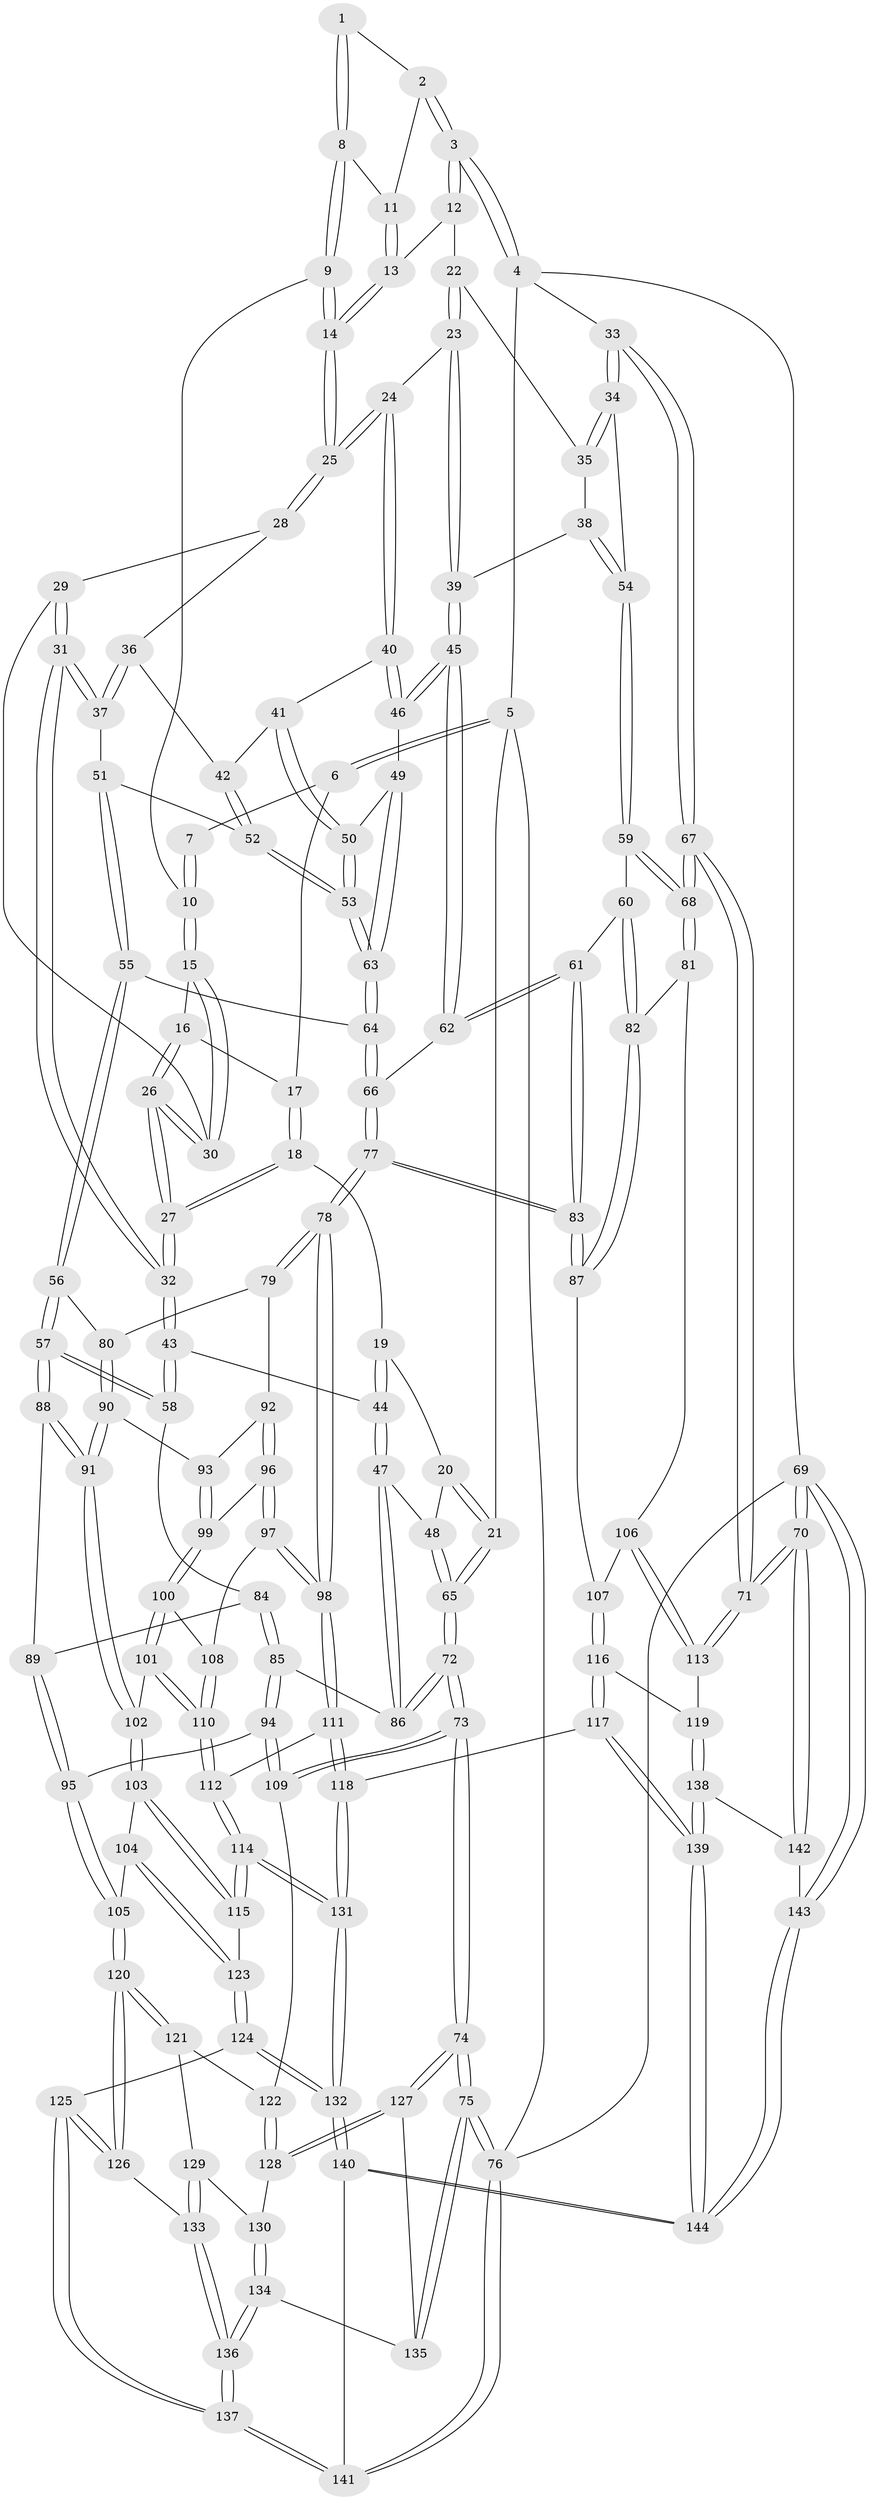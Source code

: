 // coarse degree distribution, {3: 0.7623762376237624, 4: 0.09900990099009901, 2: 0.07920792079207921, 5: 0.04950495049504951, 6: 0.009900990099009901}
// Generated by graph-tools (version 1.1) at 2025/54/03/04/25 22:54:31]
// undirected, 144 vertices, 357 edges
graph export_dot {
  node [color=gray90,style=filled];
  1 [pos="+0.5326268691386978+0"];
  2 [pos="+0.7676313557291051+0"];
  3 [pos="+1+0"];
  4 [pos="+1+0"];
  5 [pos="+0+0"];
  6 [pos="+0.09999390995581664+0"];
  7 [pos="+0.39898586848333384+0"];
  8 [pos="+0.5333458225497897+0.07355831813221635"];
  9 [pos="+0.517024581601838+0.09567866304530423"];
  10 [pos="+0.46243826575390223+0.10226374934657093"];
  11 [pos="+0.6148527600404696+0.045343469079876214"];
  12 [pos="+0.7442678275905145+0.09173831493682455"];
  13 [pos="+0.653824924996089+0.11533295735300225"];
  14 [pos="+0.6035590017659745+0.1854041791946793"];
  15 [pos="+0.4390292324756045+0.12054584531201189"];
  16 [pos="+0.31377683281741947+0.08335576567994521"];
  17 [pos="+0.21013673906625635+0"];
  18 [pos="+0.19799252121754968+0.21770393895662019"];
  19 [pos="+0.15624743242463443+0.24199817377886224"];
  20 [pos="+0.11539855674880987+0.2453890877346911"];
  21 [pos="+0+0"];
  22 [pos="+0.7205434987611495+0.22221835478738425"];
  23 [pos="+0.656479399228622+0.23639949861470405"];
  24 [pos="+0.6221693947998259+0.23161819135414627"];
  25 [pos="+0.6070335730879384+0.2162924341598372"];
  26 [pos="+0.3086482093754033+0.22794125393636233"];
  27 [pos="+0.30137661472550875+0.25333995398776404"];
  28 [pos="+0.5150183819554267+0.2438159840789215"];
  29 [pos="+0.4491493002037158+0.20576533479592013"];
  30 [pos="+0.4380296662576396+0.14033186435095987"];
  31 [pos="+0.37080040734626046+0.2897785999756191"];
  32 [pos="+0.32942084188764226+0.3014806485890256"];
  33 [pos="+1+0"];
  34 [pos="+0.9248504006392594+0.2096665143692583"];
  35 [pos="+0.7669846225037074+0.2422747612469796"];
  36 [pos="+0.509425627086519+0.2645190402482696"];
  37 [pos="+0.4188776348295325+0.308439514548572"];
  38 [pos="+0.7563677915519581+0.31422688742729865"];
  39 [pos="+0.7098356036477286+0.3355831173493622"];
  40 [pos="+0.6127253918278603+0.2852067016810658"];
  41 [pos="+0.5698564342860539+0.3206674609213102"];
  42 [pos="+0.509313264884225+0.31364226347842616"];
  43 [pos="+0.28983257022651515+0.43035813050432453"];
  44 [pos="+0.2377563252576927+0.4334679596108505"];
  45 [pos="+0.6726234239134194+0.41874035895249867"];
  46 [pos="+0.6464611247346459+0.3925960864693003"];
  47 [pos="+0.1489257677586406+0.4625820699611568"];
  48 [pos="+0.07084561312544391+0.3661385703182454"];
  49 [pos="+0.5977414710588075+0.3831183930329748"];
  50 [pos="+0.5642777047546657+0.34923793399005"];
  51 [pos="+0.4234676308787995+0.3118183258771768"];
  52 [pos="+0.4942377039295167+0.34310322686694933"];
  53 [pos="+0.500441155955891+0.3776086333330468"];
  54 [pos="+0.8390835681578029+0.3900486991166255"];
  55 [pos="+0.4623890992868835+0.4669085282506018"];
  56 [pos="+0.3876876169404139+0.4945868118543784"];
  57 [pos="+0.359390080048447+0.49026929989584966"];
  58 [pos="+0.35085564671999137+0.4852147206716104"];
  59 [pos="+0.8365108300315932+0.43212543107898127"];
  60 [pos="+0.7874183530264044+0.46556902863240723"];
  61 [pos="+0.7340522183651327+0.471783460833441"];
  62 [pos="+0.6754925989716177+0.4274448105452198"];
  63 [pos="+0.49454721084025566+0.41685149072579236"];
  64 [pos="+0.4727765331346374+0.46411481114087333"];
  65 [pos="+0+0.3150485049840565"];
  66 [pos="+0.5432796161641269+0.4954058141761718"];
  67 [pos="+1+0.5264109043417627"];
  68 [pos="+1+0.5264702011785228"];
  69 [pos="+1+1"];
  70 [pos="+1+1"];
  71 [pos="+1+0.7882809965011244"];
  72 [pos="+0+0.5429680926574467"];
  73 [pos="+0+0.6484585836537786"];
  74 [pos="+0+0.7959076899545549"];
  75 [pos="+0+1"];
  76 [pos="+0+1"];
  77 [pos="+0.6208373284804382+0.6704453021957871"];
  78 [pos="+0.6201233405094132+0.6714031910547937"];
  79 [pos="+0.4376414842676275+0.549702403714898"];
  80 [pos="+0.3878317517593356+0.494868921907963"];
  81 [pos="+0.9340296174167045+0.6016817655940715"];
  82 [pos="+0.8123667153646814+0.5283022021626954"];
  83 [pos="+0.6579952119819951+0.6514688657424497"];
  84 [pos="+0.265063162152756+0.5803627802358936"];
  85 [pos="+0.13359108851670431+0.5954265829487074"];
  86 [pos="+0.12541855808232588+0.5013209428277392"];
  87 [pos="+0.817567720540805+0.6764697238369426"];
  88 [pos="+0.33006970522633733+0.6207805049545274"];
  89 [pos="+0.24917669037329568+0.6230254307184845"];
  90 [pos="+0.41950550034217904+0.6300947404861563"];
  91 [pos="+0.3301200657799871+0.686470461496979"];
  92 [pos="+0.47978248334515183+0.6300958797961079"];
  93 [pos="+0.42309080080007494+0.6345125462266354"];
  94 [pos="+0.13152113078092761+0.6695680973675275"];
  95 [pos="+0.18921117107765476+0.6854723248719542"];
  96 [pos="+0.495134939736699+0.6396193039904752"];
  97 [pos="+0.5476867624204508+0.6628680404144328"];
  98 [pos="+0.6146332401955277+0.6808752070249988"];
  99 [pos="+0.4300143087831374+0.6607967373554663"];
  100 [pos="+0.4304837673518491+0.6670876099742875"];
  101 [pos="+0.3861861790654576+0.6976455275211239"];
  102 [pos="+0.32868695357988204+0.6929746141908825"];
  103 [pos="+0.31901868578362425+0.704105060743918"];
  104 [pos="+0.29869414226511987+0.7232245674670862"];
  105 [pos="+0.26135587023981716+0.7294584246584753"];
  106 [pos="+0.8370897282129094+0.6733596861317984"];
  107 [pos="+0.8201248658766644+0.6779824997813554"];
  108 [pos="+0.43673364001625453+0.6724066089861096"];
  109 [pos="+0.11886778300251477+0.6794031978574302"];
  110 [pos="+0.47220194592992554+0.7675758715528544"];
  111 [pos="+0.6140017292571752+0.6834179243700608"];
  112 [pos="+0.48543570024299554+0.7848937852707848"];
  113 [pos="+1+0.8012315741991272"];
  114 [pos="+0.48395741594441066+0.7877485488381594"];
  115 [pos="+0.47072787671275473+0.7869290133288277"];
  116 [pos="+0.8254272149329847+0.7887596871551086"];
  117 [pos="+0.7293551294033965+0.8855556855650143"];
  118 [pos="+0.6947898193866768+0.863218236334981"];
  119 [pos="+0.9581650064808818+0.8328014530260057"];
  120 [pos="+0.23850707247301942+0.8330365604341357"];
  121 [pos="+0.1223949317205012+0.7757319924148182"];
  122 [pos="+0.10735204041705369+0.7351246799446546"];
  123 [pos="+0.35314804136857547+0.7901079870825404"];
  124 [pos="+0.3374271386920658+0.8816524448497366"];
  125 [pos="+0.24388845123471628+0.8596296514306552"];
  126 [pos="+0.2390087369328382+0.8539865997262355"];
  127 [pos="+0.0007565135872686798+0.8272408592633769"];
  128 [pos="+0.018917661835620495+0.81709184413319"];
  129 [pos="+0.1271703486059546+0.8355093332282875"];
  130 [pos="+0.11065770119050634+0.8509004390907957"];
  131 [pos="+0.4817793461263404+0.9305622233782233"];
  132 [pos="+0.4446358951769754+0.9971294515452529"];
  133 [pos="+0.18330390304048338+0.8659131484704563"];
  134 [pos="+0.07791836782268226+0.9262658631745935"];
  135 [pos="+0.06917681479152117+0.924678518491289"];
  136 [pos="+0.12193234841102146+0.9605828767593299"];
  137 [pos="+0.20768041873912393+1"];
  138 [pos="+0.886452673254896+0.9274321885885534"];
  139 [pos="+0.7558852392165404+0.9563999511052216"];
  140 [pos="+0.4274840240076398+1"];
  141 [pos="+0.24683940586967648+1"];
  142 [pos="+0.8962583602408637+0.9382990896570532"];
  143 [pos="+1+1"];
  144 [pos="+0.7100422773783313+1"];
  1 -- 2;
  1 -- 8;
  1 -- 8;
  2 -- 3;
  2 -- 3;
  2 -- 11;
  3 -- 4;
  3 -- 4;
  3 -- 12;
  3 -- 12;
  4 -- 5;
  4 -- 33;
  4 -- 69;
  5 -- 6;
  5 -- 6;
  5 -- 21;
  5 -- 76;
  6 -- 7;
  6 -- 17;
  7 -- 10;
  7 -- 10;
  8 -- 9;
  8 -- 9;
  8 -- 11;
  9 -- 10;
  9 -- 14;
  9 -- 14;
  10 -- 15;
  10 -- 15;
  11 -- 13;
  11 -- 13;
  12 -- 13;
  12 -- 22;
  13 -- 14;
  13 -- 14;
  14 -- 25;
  14 -- 25;
  15 -- 16;
  15 -- 30;
  15 -- 30;
  16 -- 17;
  16 -- 26;
  16 -- 26;
  17 -- 18;
  17 -- 18;
  18 -- 19;
  18 -- 27;
  18 -- 27;
  19 -- 20;
  19 -- 44;
  19 -- 44;
  20 -- 21;
  20 -- 21;
  20 -- 48;
  21 -- 65;
  21 -- 65;
  22 -- 23;
  22 -- 23;
  22 -- 35;
  23 -- 24;
  23 -- 39;
  23 -- 39;
  24 -- 25;
  24 -- 25;
  24 -- 40;
  24 -- 40;
  25 -- 28;
  25 -- 28;
  26 -- 27;
  26 -- 27;
  26 -- 30;
  26 -- 30;
  27 -- 32;
  27 -- 32;
  28 -- 29;
  28 -- 36;
  29 -- 30;
  29 -- 31;
  29 -- 31;
  31 -- 32;
  31 -- 32;
  31 -- 37;
  31 -- 37;
  32 -- 43;
  32 -- 43;
  33 -- 34;
  33 -- 34;
  33 -- 67;
  33 -- 67;
  34 -- 35;
  34 -- 35;
  34 -- 54;
  35 -- 38;
  36 -- 37;
  36 -- 37;
  36 -- 42;
  37 -- 51;
  38 -- 39;
  38 -- 54;
  38 -- 54;
  39 -- 45;
  39 -- 45;
  40 -- 41;
  40 -- 46;
  40 -- 46;
  41 -- 42;
  41 -- 50;
  41 -- 50;
  42 -- 52;
  42 -- 52;
  43 -- 44;
  43 -- 58;
  43 -- 58;
  44 -- 47;
  44 -- 47;
  45 -- 46;
  45 -- 46;
  45 -- 62;
  45 -- 62;
  46 -- 49;
  47 -- 48;
  47 -- 86;
  47 -- 86;
  48 -- 65;
  48 -- 65;
  49 -- 50;
  49 -- 63;
  49 -- 63;
  50 -- 53;
  50 -- 53;
  51 -- 52;
  51 -- 55;
  51 -- 55;
  52 -- 53;
  52 -- 53;
  53 -- 63;
  53 -- 63;
  54 -- 59;
  54 -- 59;
  55 -- 56;
  55 -- 56;
  55 -- 64;
  56 -- 57;
  56 -- 57;
  56 -- 80;
  57 -- 58;
  57 -- 58;
  57 -- 88;
  57 -- 88;
  58 -- 84;
  59 -- 60;
  59 -- 68;
  59 -- 68;
  60 -- 61;
  60 -- 82;
  60 -- 82;
  61 -- 62;
  61 -- 62;
  61 -- 83;
  61 -- 83;
  62 -- 66;
  63 -- 64;
  63 -- 64;
  64 -- 66;
  64 -- 66;
  65 -- 72;
  65 -- 72;
  66 -- 77;
  66 -- 77;
  67 -- 68;
  67 -- 68;
  67 -- 71;
  67 -- 71;
  68 -- 81;
  68 -- 81;
  69 -- 70;
  69 -- 70;
  69 -- 143;
  69 -- 143;
  69 -- 76;
  70 -- 71;
  70 -- 71;
  70 -- 142;
  70 -- 142;
  71 -- 113;
  71 -- 113;
  72 -- 73;
  72 -- 73;
  72 -- 86;
  72 -- 86;
  73 -- 74;
  73 -- 74;
  73 -- 109;
  73 -- 109;
  74 -- 75;
  74 -- 75;
  74 -- 127;
  74 -- 127;
  75 -- 76;
  75 -- 76;
  75 -- 135;
  75 -- 135;
  76 -- 141;
  76 -- 141;
  77 -- 78;
  77 -- 78;
  77 -- 83;
  77 -- 83;
  78 -- 79;
  78 -- 79;
  78 -- 98;
  78 -- 98;
  79 -- 80;
  79 -- 92;
  80 -- 90;
  80 -- 90;
  81 -- 82;
  81 -- 106;
  82 -- 87;
  82 -- 87;
  83 -- 87;
  83 -- 87;
  84 -- 85;
  84 -- 85;
  84 -- 89;
  85 -- 86;
  85 -- 94;
  85 -- 94;
  87 -- 107;
  88 -- 89;
  88 -- 91;
  88 -- 91;
  89 -- 95;
  89 -- 95;
  90 -- 91;
  90 -- 91;
  90 -- 93;
  91 -- 102;
  91 -- 102;
  92 -- 93;
  92 -- 96;
  92 -- 96;
  93 -- 99;
  93 -- 99;
  94 -- 95;
  94 -- 109;
  94 -- 109;
  95 -- 105;
  95 -- 105;
  96 -- 97;
  96 -- 97;
  96 -- 99;
  97 -- 98;
  97 -- 98;
  97 -- 108;
  98 -- 111;
  98 -- 111;
  99 -- 100;
  99 -- 100;
  100 -- 101;
  100 -- 101;
  100 -- 108;
  101 -- 102;
  101 -- 110;
  101 -- 110;
  102 -- 103;
  102 -- 103;
  103 -- 104;
  103 -- 115;
  103 -- 115;
  104 -- 105;
  104 -- 123;
  104 -- 123;
  105 -- 120;
  105 -- 120;
  106 -- 107;
  106 -- 113;
  106 -- 113;
  107 -- 116;
  107 -- 116;
  108 -- 110;
  108 -- 110;
  109 -- 122;
  110 -- 112;
  110 -- 112;
  111 -- 112;
  111 -- 118;
  111 -- 118;
  112 -- 114;
  112 -- 114;
  113 -- 119;
  114 -- 115;
  114 -- 115;
  114 -- 131;
  114 -- 131;
  115 -- 123;
  116 -- 117;
  116 -- 117;
  116 -- 119;
  117 -- 118;
  117 -- 139;
  117 -- 139;
  118 -- 131;
  118 -- 131;
  119 -- 138;
  119 -- 138;
  120 -- 121;
  120 -- 121;
  120 -- 126;
  120 -- 126;
  121 -- 122;
  121 -- 129;
  122 -- 128;
  122 -- 128;
  123 -- 124;
  123 -- 124;
  124 -- 125;
  124 -- 132;
  124 -- 132;
  125 -- 126;
  125 -- 126;
  125 -- 137;
  125 -- 137;
  126 -- 133;
  127 -- 128;
  127 -- 128;
  127 -- 135;
  128 -- 130;
  129 -- 130;
  129 -- 133;
  129 -- 133;
  130 -- 134;
  130 -- 134;
  131 -- 132;
  131 -- 132;
  132 -- 140;
  132 -- 140;
  133 -- 136;
  133 -- 136;
  134 -- 135;
  134 -- 136;
  134 -- 136;
  136 -- 137;
  136 -- 137;
  137 -- 141;
  137 -- 141;
  138 -- 139;
  138 -- 139;
  138 -- 142;
  139 -- 144;
  139 -- 144;
  140 -- 141;
  140 -- 144;
  140 -- 144;
  142 -- 143;
  143 -- 144;
  143 -- 144;
}
